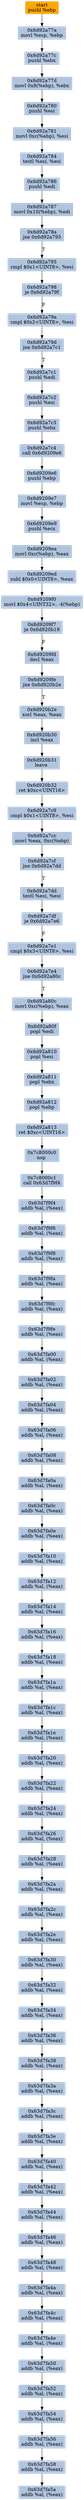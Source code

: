 digraph G {
node[shape=rectangle,style=filled,fillcolor=lightsteelblue,color=lightsteelblue]
bgcolor="transparent"
a0x6d92a779pushl_ebp[label="start\npushl %ebp",color="lightgrey",fillcolor="orange"];
a0x6d92a77amovl_esp_ebp[label="0x6d92a77a\nmovl %esp, %ebp"];
a0x6d92a77cpushl_ebx[label="0x6d92a77c\npushl %ebx"];
a0x6d92a77dmovl_0x8ebp__ebx[label="0x6d92a77d\nmovl 0x8(%ebp), %ebx"];
a0x6d92a780pushl_esi[label="0x6d92a780\npushl %esi"];
a0x6d92a781movl_0xcebp__esi[label="0x6d92a781\nmovl 0xc(%ebp), %esi"];
a0x6d92a784testl_esi_esi[label="0x6d92a784\ntestl %esi, %esi"];
a0x6d92a786pushl_edi[label="0x6d92a786\npushl %edi"];
a0x6d92a787movl_0x10ebp__edi[label="0x6d92a787\nmovl 0x10(%ebp), %edi"];
a0x6d92a78ajne_0x6d92a795[label="0x6d92a78a\njne 0x6d92a795"];
a0x6d92a795cmpl_0x1UINT8_esi[label="0x6d92a795\ncmpl $0x1<UINT8>, %esi"];
a0x6d92a798je_0x6d92a79f[label="0x6d92a798\nje 0x6d92a79f"];
a0x6d92a79acmpl_0x2UINT8_esi[label="0x6d92a79a\ncmpl $0x2<UINT8>, %esi"];
a0x6d92a79djne_0x6d92a7c1[label="0x6d92a79d\njne 0x6d92a7c1"];
a0x6d92a7c1pushl_edi[label="0x6d92a7c1\npushl %edi"];
a0x6d92a7c2pushl_esi[label="0x6d92a7c2\npushl %esi"];
a0x6d92a7c3pushl_ebx[label="0x6d92a7c3\npushl %ebx"];
a0x6d92a7c4call_0x6d9209e6[label="0x6d92a7c4\ncall 0x6d9209e6"];
a0x6d9209e6pushl_ebp[label="0x6d9209e6\npushl %ebp"];
a0x6d9209e7movl_esp_ebp[label="0x6d9209e7\nmovl %esp, %ebp"];
a0x6d9209e9pushl_ecx[label="0x6d9209e9\npushl %ecx"];
a0x6d9209eamovl_0xcebp__eax[label="0x6d9209ea\nmovl 0xc(%ebp), %eax"];
a0x6d9209edsubl_0x0UINT8_eax[label="0x6d9209ed\nsubl $0x0<UINT8>, %eax"];
a0x6d9209f0movl_0x4UINT32__4ebp_[label="0x6d9209f0\nmovl $0x4<UINT32>, -4(%ebp)"];
a0x6d9209f7je_0x6d920b19[label="0x6d9209f7\nje 0x6d920b19"];
a0x6d9209fddecl_eax[label="0x6d9209fd\ndecl %eax"];
a0x6d9209fejne_0x6d920b2e[label="0x6d9209fe\njne 0x6d920b2e"];
a0x6d920b2exorl_eax_eax[label="0x6d920b2e\nxorl %eax, %eax"];
a0x6d920b30incl_eax[label="0x6d920b30\nincl %eax"];
a0x6d920b31leave_[label="0x6d920b31\nleave "];
a0x6d920b32ret_0xcUINT16[label="0x6d920b32\nret $0xc<UINT16>"];
a0x6d92a7c9cmpl_0x1UINT8_esi[label="0x6d92a7c9\ncmpl $0x1<UINT8>, %esi"];
a0x6d92a7ccmovl_eax_0xcebp_[label="0x6d92a7cc\nmovl %eax, 0xc(%ebp)"];
a0x6d92a7cfjne_0x6d92a7dd[label="0x6d92a7cf\njne 0x6d92a7dd"];
a0x6d92a7ddtestl_esi_esi[label="0x6d92a7dd\ntestl %esi, %esi"];
a0x6d92a7dfje_0x6d92a7e6[label="0x6d92a7df\nje 0x6d92a7e6"];
a0x6d92a7e1cmpl_0x3UINT8_esi[label="0x6d92a7e1\ncmpl $0x3<UINT8>, %esi"];
a0x6d92a7e4jne_0x6d92a80c[label="0x6d92a7e4\njne 0x6d92a80c"];
a0x6d92a80cmovl_0xcebp__eax[label="0x6d92a80c\nmovl 0xc(%ebp), %eax"];
a0x6d92a80fpopl_edi[label="0x6d92a80f\npopl %edi"];
a0x6d92a810popl_esi[label="0x6d92a810\npopl %esi"];
a0x6d92a811popl_ebx[label="0x6d92a811\npopl %ebx"];
a0x6d92a812popl_ebp[label="0x6d92a812\npopl %ebp"];
a0x6d92a813ret_0xcUINT16[label="0x6d92a813\nret $0xc<UINT16>"];
a0x7c8000c0nop_[label="0x7c8000c0\nnop "];
a0x7c8000c1call_0x63d7f9f4[label="0x7c8000c1\ncall 0x63d7f9f4"];
a0x63d7f9f4addb_al_eax_[label="0x63d7f9f4\naddb %al, (%eax)"];
a0x63d7f9f6addb_al_eax_[label="0x63d7f9f6\naddb %al, (%eax)"];
a0x63d7f9f8addb_al_eax_[label="0x63d7f9f8\naddb %al, (%eax)"];
a0x63d7f9faaddb_al_eax_[label="0x63d7f9fa\naddb %al, (%eax)"];
a0x63d7f9fcaddb_al_eax_[label="0x63d7f9fc\naddb %al, (%eax)"];
a0x63d7f9feaddb_al_eax_[label="0x63d7f9fe\naddb %al, (%eax)"];
a0x63d7fa00addb_al_eax_[label="0x63d7fa00\naddb %al, (%eax)"];
a0x63d7fa02addb_al_eax_[label="0x63d7fa02\naddb %al, (%eax)"];
a0x63d7fa04addb_al_eax_[label="0x63d7fa04\naddb %al, (%eax)"];
a0x63d7fa06addb_al_eax_[label="0x63d7fa06\naddb %al, (%eax)"];
a0x63d7fa08addb_al_eax_[label="0x63d7fa08\naddb %al, (%eax)"];
a0x63d7fa0aaddb_al_eax_[label="0x63d7fa0a\naddb %al, (%eax)"];
a0x63d7fa0caddb_al_eax_[label="0x63d7fa0c\naddb %al, (%eax)"];
a0x63d7fa0eaddb_al_eax_[label="0x63d7fa0e\naddb %al, (%eax)"];
a0x63d7fa10addb_al_eax_[label="0x63d7fa10\naddb %al, (%eax)"];
a0x63d7fa12addb_al_eax_[label="0x63d7fa12\naddb %al, (%eax)"];
a0x63d7fa14addb_al_eax_[label="0x63d7fa14\naddb %al, (%eax)"];
a0x63d7fa16addb_al_eax_[label="0x63d7fa16\naddb %al, (%eax)"];
a0x63d7fa18addb_al_eax_[label="0x63d7fa18\naddb %al, (%eax)"];
a0x63d7fa1aaddb_al_eax_[label="0x63d7fa1a\naddb %al, (%eax)"];
a0x63d7fa1caddb_al_eax_[label="0x63d7fa1c\naddb %al, (%eax)"];
a0x63d7fa1eaddb_al_eax_[label="0x63d7fa1e\naddb %al, (%eax)"];
a0x63d7fa20addb_al_eax_[label="0x63d7fa20\naddb %al, (%eax)"];
a0x63d7fa22addb_al_eax_[label="0x63d7fa22\naddb %al, (%eax)"];
a0x63d7fa24addb_al_eax_[label="0x63d7fa24\naddb %al, (%eax)"];
a0x63d7fa26addb_al_eax_[label="0x63d7fa26\naddb %al, (%eax)"];
a0x63d7fa28addb_al_eax_[label="0x63d7fa28\naddb %al, (%eax)"];
a0x63d7fa2aaddb_al_eax_[label="0x63d7fa2a\naddb %al, (%eax)"];
a0x63d7fa2caddb_al_eax_[label="0x63d7fa2c\naddb %al, (%eax)"];
a0x63d7fa2eaddb_al_eax_[label="0x63d7fa2e\naddb %al, (%eax)"];
a0x63d7fa30addb_al_eax_[label="0x63d7fa30\naddb %al, (%eax)"];
a0x63d7fa32addb_al_eax_[label="0x63d7fa32\naddb %al, (%eax)"];
a0x63d7fa34addb_al_eax_[label="0x63d7fa34\naddb %al, (%eax)"];
a0x63d7fa36addb_al_eax_[label="0x63d7fa36\naddb %al, (%eax)"];
a0x63d7fa38addb_al_eax_[label="0x63d7fa38\naddb %al, (%eax)"];
a0x63d7fa3aaddb_al_eax_[label="0x63d7fa3a\naddb %al, (%eax)"];
a0x63d7fa3caddb_al_eax_[label="0x63d7fa3c\naddb %al, (%eax)"];
a0x63d7fa3eaddb_al_eax_[label="0x63d7fa3e\naddb %al, (%eax)"];
a0x63d7fa40addb_al_eax_[label="0x63d7fa40\naddb %al, (%eax)"];
a0x63d7fa42addb_al_eax_[label="0x63d7fa42\naddb %al, (%eax)"];
a0x63d7fa44addb_al_eax_[label="0x63d7fa44\naddb %al, (%eax)"];
a0x63d7fa46addb_al_eax_[label="0x63d7fa46\naddb %al, (%eax)"];
a0x63d7fa48addb_al_eax_[label="0x63d7fa48\naddb %al, (%eax)"];
a0x63d7fa4aaddb_al_eax_[label="0x63d7fa4a\naddb %al, (%eax)"];
a0x63d7fa4caddb_al_eax_[label="0x63d7fa4c\naddb %al, (%eax)"];
a0x63d7fa4eaddb_al_eax_[label="0x63d7fa4e\naddb %al, (%eax)"];
a0x63d7fa50addb_al_eax_[label="0x63d7fa50\naddb %al, (%eax)"];
a0x63d7fa52addb_al_eax_[label="0x63d7fa52\naddb %al, (%eax)"];
a0x63d7fa54addb_al_eax_[label="0x63d7fa54\naddb %al, (%eax)"];
a0x63d7fa56addb_al_eax_[label="0x63d7fa56\naddb %al, (%eax)"];
a0x63d7fa58addb_al_eax_[label="0x63d7fa58\naddb %al, (%eax)"];
a0x63d7fa5aaddb_al_eax_[label="0x63d7fa5a\naddb %al, (%eax)"];
a0x6d92a779pushl_ebp -> a0x6d92a77amovl_esp_ebp [color="#000000"];
a0x6d92a77amovl_esp_ebp -> a0x6d92a77cpushl_ebx [color="#000000"];
a0x6d92a77cpushl_ebx -> a0x6d92a77dmovl_0x8ebp__ebx [color="#000000"];
a0x6d92a77dmovl_0x8ebp__ebx -> a0x6d92a780pushl_esi [color="#000000"];
a0x6d92a780pushl_esi -> a0x6d92a781movl_0xcebp__esi [color="#000000"];
a0x6d92a781movl_0xcebp__esi -> a0x6d92a784testl_esi_esi [color="#000000"];
a0x6d92a784testl_esi_esi -> a0x6d92a786pushl_edi [color="#000000"];
a0x6d92a786pushl_edi -> a0x6d92a787movl_0x10ebp__edi [color="#000000"];
a0x6d92a787movl_0x10ebp__edi -> a0x6d92a78ajne_0x6d92a795 [color="#000000"];
a0x6d92a78ajne_0x6d92a795 -> a0x6d92a795cmpl_0x1UINT8_esi [color="#000000",label="T"];
a0x6d92a795cmpl_0x1UINT8_esi -> a0x6d92a798je_0x6d92a79f [color="#000000"];
a0x6d92a798je_0x6d92a79f -> a0x6d92a79acmpl_0x2UINT8_esi [color="#000000",label="F"];
a0x6d92a79acmpl_0x2UINT8_esi -> a0x6d92a79djne_0x6d92a7c1 [color="#000000"];
a0x6d92a79djne_0x6d92a7c1 -> a0x6d92a7c1pushl_edi [color="#000000",label="T"];
a0x6d92a7c1pushl_edi -> a0x6d92a7c2pushl_esi [color="#000000"];
a0x6d92a7c2pushl_esi -> a0x6d92a7c3pushl_ebx [color="#000000"];
a0x6d92a7c3pushl_ebx -> a0x6d92a7c4call_0x6d9209e6 [color="#000000"];
a0x6d92a7c4call_0x6d9209e6 -> a0x6d9209e6pushl_ebp [color="#000000"];
a0x6d9209e6pushl_ebp -> a0x6d9209e7movl_esp_ebp [color="#000000"];
a0x6d9209e7movl_esp_ebp -> a0x6d9209e9pushl_ecx [color="#000000"];
a0x6d9209e9pushl_ecx -> a0x6d9209eamovl_0xcebp__eax [color="#000000"];
a0x6d9209eamovl_0xcebp__eax -> a0x6d9209edsubl_0x0UINT8_eax [color="#000000"];
a0x6d9209edsubl_0x0UINT8_eax -> a0x6d9209f0movl_0x4UINT32__4ebp_ [color="#000000"];
a0x6d9209f0movl_0x4UINT32__4ebp_ -> a0x6d9209f7je_0x6d920b19 [color="#000000"];
a0x6d9209f7je_0x6d920b19 -> a0x6d9209fddecl_eax [color="#000000",label="F"];
a0x6d9209fddecl_eax -> a0x6d9209fejne_0x6d920b2e [color="#000000"];
a0x6d9209fejne_0x6d920b2e -> a0x6d920b2exorl_eax_eax [color="#000000",label="T"];
a0x6d920b2exorl_eax_eax -> a0x6d920b30incl_eax [color="#000000"];
a0x6d920b30incl_eax -> a0x6d920b31leave_ [color="#000000"];
a0x6d920b31leave_ -> a0x6d920b32ret_0xcUINT16 [color="#000000"];
a0x6d920b32ret_0xcUINT16 -> a0x6d92a7c9cmpl_0x1UINT8_esi [color="#000000"];
a0x6d92a7c9cmpl_0x1UINT8_esi -> a0x6d92a7ccmovl_eax_0xcebp_ [color="#000000"];
a0x6d92a7ccmovl_eax_0xcebp_ -> a0x6d92a7cfjne_0x6d92a7dd [color="#000000"];
a0x6d92a7cfjne_0x6d92a7dd -> a0x6d92a7ddtestl_esi_esi [color="#000000",label="T"];
a0x6d92a7ddtestl_esi_esi -> a0x6d92a7dfje_0x6d92a7e6 [color="#000000"];
a0x6d92a7dfje_0x6d92a7e6 -> a0x6d92a7e1cmpl_0x3UINT8_esi [color="#000000",label="F"];
a0x6d92a7e1cmpl_0x3UINT8_esi -> a0x6d92a7e4jne_0x6d92a80c [color="#000000"];
a0x6d92a7e4jne_0x6d92a80c -> a0x6d92a80cmovl_0xcebp__eax [color="#000000",label="T"];
a0x6d92a80cmovl_0xcebp__eax -> a0x6d92a80fpopl_edi [color="#000000"];
a0x6d92a80fpopl_edi -> a0x6d92a810popl_esi [color="#000000"];
a0x6d92a810popl_esi -> a0x6d92a811popl_ebx [color="#000000"];
a0x6d92a811popl_ebx -> a0x6d92a812popl_ebp [color="#000000"];
a0x6d92a812popl_ebp -> a0x6d92a813ret_0xcUINT16 [color="#000000"];
a0x6d92a813ret_0xcUINT16 -> a0x7c8000c0nop_ [color="#000000"];
a0x7c8000c0nop_ -> a0x7c8000c1call_0x63d7f9f4 [color="#000000"];
a0x7c8000c1call_0x63d7f9f4 -> a0x63d7f9f4addb_al_eax_ [color="#000000"];
a0x63d7f9f4addb_al_eax_ -> a0x63d7f9f6addb_al_eax_ [color="#000000"];
a0x63d7f9f6addb_al_eax_ -> a0x63d7f9f8addb_al_eax_ [color="#000000"];
a0x63d7f9f8addb_al_eax_ -> a0x63d7f9faaddb_al_eax_ [color="#000000"];
a0x63d7f9faaddb_al_eax_ -> a0x63d7f9fcaddb_al_eax_ [color="#000000"];
a0x63d7f9fcaddb_al_eax_ -> a0x63d7f9feaddb_al_eax_ [color="#000000"];
a0x63d7f9feaddb_al_eax_ -> a0x63d7fa00addb_al_eax_ [color="#000000"];
a0x63d7fa00addb_al_eax_ -> a0x63d7fa02addb_al_eax_ [color="#000000"];
a0x63d7fa02addb_al_eax_ -> a0x63d7fa04addb_al_eax_ [color="#000000"];
a0x63d7fa04addb_al_eax_ -> a0x63d7fa06addb_al_eax_ [color="#000000"];
a0x63d7fa06addb_al_eax_ -> a0x63d7fa08addb_al_eax_ [color="#000000"];
a0x63d7fa08addb_al_eax_ -> a0x63d7fa0aaddb_al_eax_ [color="#000000"];
a0x63d7fa0aaddb_al_eax_ -> a0x63d7fa0caddb_al_eax_ [color="#000000"];
a0x63d7fa0caddb_al_eax_ -> a0x63d7fa0eaddb_al_eax_ [color="#000000"];
a0x63d7fa0eaddb_al_eax_ -> a0x63d7fa10addb_al_eax_ [color="#000000"];
a0x63d7fa10addb_al_eax_ -> a0x63d7fa12addb_al_eax_ [color="#000000"];
a0x63d7fa12addb_al_eax_ -> a0x63d7fa14addb_al_eax_ [color="#000000"];
a0x63d7fa14addb_al_eax_ -> a0x63d7fa16addb_al_eax_ [color="#000000"];
a0x63d7fa16addb_al_eax_ -> a0x63d7fa18addb_al_eax_ [color="#000000"];
a0x63d7fa18addb_al_eax_ -> a0x63d7fa1aaddb_al_eax_ [color="#000000"];
a0x63d7fa1aaddb_al_eax_ -> a0x63d7fa1caddb_al_eax_ [color="#000000"];
a0x63d7fa1caddb_al_eax_ -> a0x63d7fa1eaddb_al_eax_ [color="#000000"];
a0x63d7fa1eaddb_al_eax_ -> a0x63d7fa20addb_al_eax_ [color="#000000"];
a0x63d7fa20addb_al_eax_ -> a0x63d7fa22addb_al_eax_ [color="#000000"];
a0x63d7fa22addb_al_eax_ -> a0x63d7fa24addb_al_eax_ [color="#000000"];
a0x63d7fa24addb_al_eax_ -> a0x63d7fa26addb_al_eax_ [color="#000000"];
a0x63d7fa26addb_al_eax_ -> a0x63d7fa28addb_al_eax_ [color="#000000"];
a0x63d7fa28addb_al_eax_ -> a0x63d7fa2aaddb_al_eax_ [color="#000000"];
a0x63d7fa2aaddb_al_eax_ -> a0x63d7fa2caddb_al_eax_ [color="#000000"];
a0x63d7fa2caddb_al_eax_ -> a0x63d7fa2eaddb_al_eax_ [color="#000000"];
a0x63d7fa2eaddb_al_eax_ -> a0x63d7fa30addb_al_eax_ [color="#000000"];
a0x63d7fa30addb_al_eax_ -> a0x63d7fa32addb_al_eax_ [color="#000000"];
a0x63d7fa32addb_al_eax_ -> a0x63d7fa34addb_al_eax_ [color="#000000"];
a0x63d7fa34addb_al_eax_ -> a0x63d7fa36addb_al_eax_ [color="#000000"];
a0x63d7fa36addb_al_eax_ -> a0x63d7fa38addb_al_eax_ [color="#000000"];
a0x63d7fa38addb_al_eax_ -> a0x63d7fa3aaddb_al_eax_ [color="#000000"];
a0x63d7fa3aaddb_al_eax_ -> a0x63d7fa3caddb_al_eax_ [color="#000000"];
a0x63d7fa3caddb_al_eax_ -> a0x63d7fa3eaddb_al_eax_ [color="#000000"];
a0x63d7fa3eaddb_al_eax_ -> a0x63d7fa40addb_al_eax_ [color="#000000"];
a0x63d7fa40addb_al_eax_ -> a0x63d7fa42addb_al_eax_ [color="#000000"];
a0x63d7fa42addb_al_eax_ -> a0x63d7fa44addb_al_eax_ [color="#000000"];
a0x63d7fa44addb_al_eax_ -> a0x63d7fa46addb_al_eax_ [color="#000000"];
a0x63d7fa46addb_al_eax_ -> a0x63d7fa48addb_al_eax_ [color="#000000"];
a0x63d7fa48addb_al_eax_ -> a0x63d7fa4aaddb_al_eax_ [color="#000000"];
a0x63d7fa4aaddb_al_eax_ -> a0x63d7fa4caddb_al_eax_ [color="#000000"];
a0x63d7fa4caddb_al_eax_ -> a0x63d7fa4eaddb_al_eax_ [color="#000000"];
a0x63d7fa4eaddb_al_eax_ -> a0x63d7fa50addb_al_eax_ [color="#000000"];
a0x63d7fa50addb_al_eax_ -> a0x63d7fa52addb_al_eax_ [color="#000000"];
a0x63d7fa52addb_al_eax_ -> a0x63d7fa54addb_al_eax_ [color="#000000"];
a0x63d7fa54addb_al_eax_ -> a0x63d7fa56addb_al_eax_ [color="#000000"];
a0x63d7fa56addb_al_eax_ -> a0x63d7fa58addb_al_eax_ [color="#000000"];
a0x63d7fa58addb_al_eax_ -> a0x63d7fa5aaddb_al_eax_ [color="#000000"];
}
